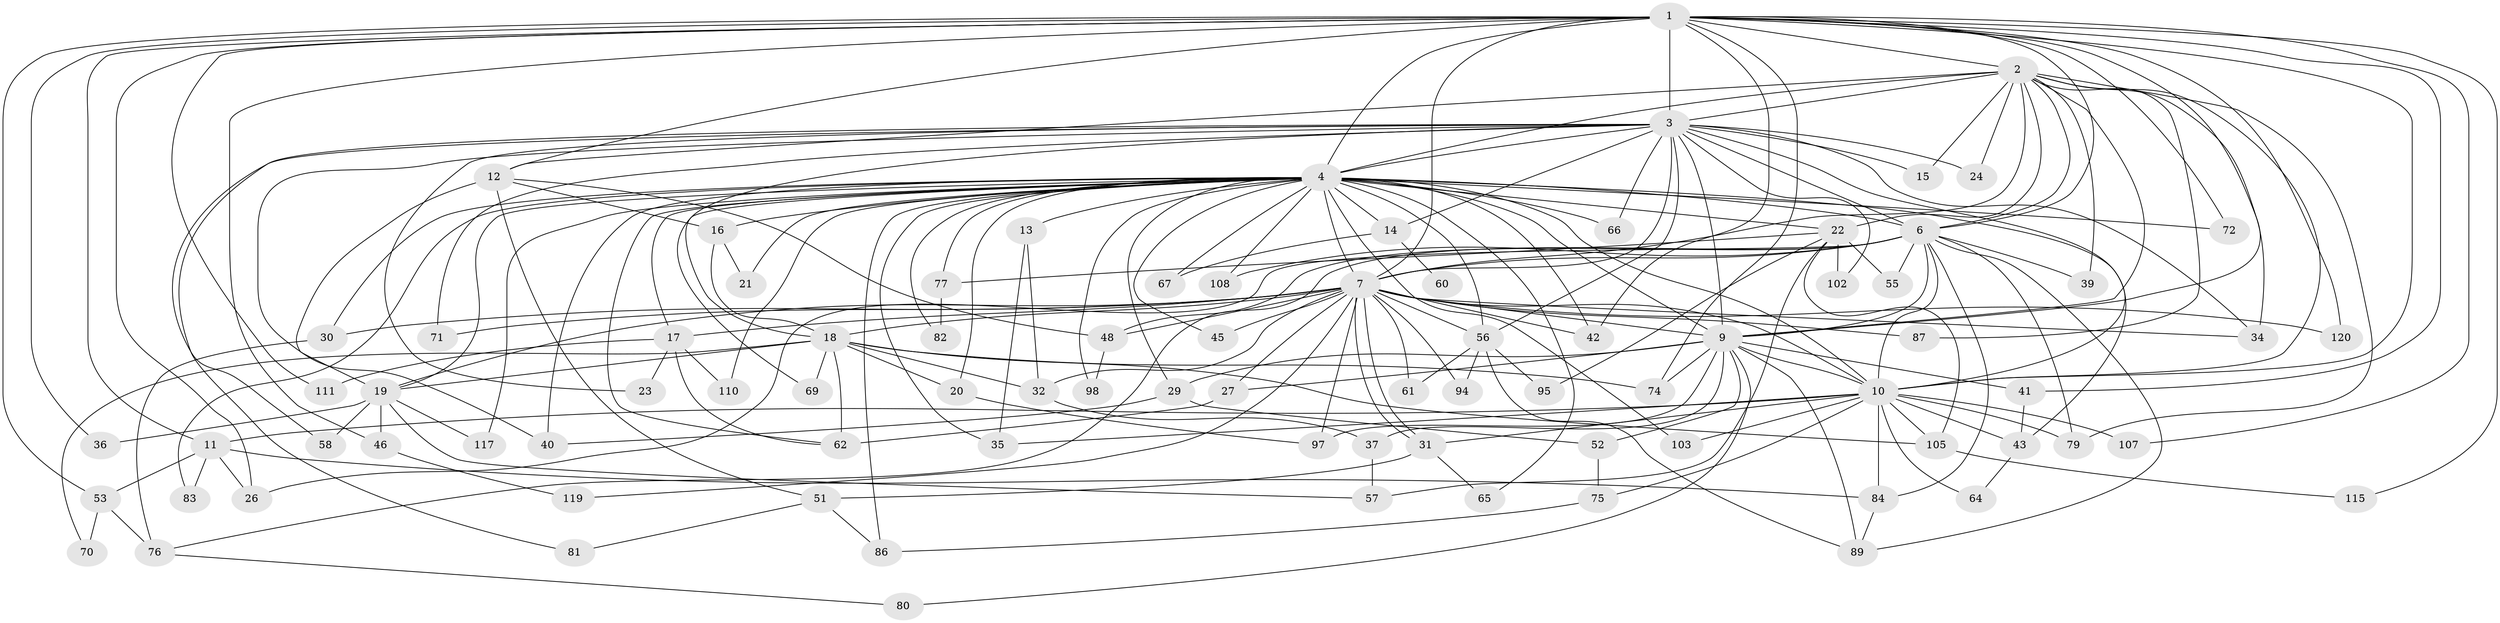 // Generated by graph-tools (version 1.1) at 2025/51/02/27/25 19:51:50]
// undirected, 86 vertices, 207 edges
graph export_dot {
graph [start="1"]
  node [color=gray90,style=filled];
  1 [super="+85"];
  2 [super="+88"];
  3 [super="+5"];
  4 [super="+8"];
  6 [super="+121"];
  7 [super="+78"];
  9 [super="+101"];
  10 [super="+90"];
  11 [super="+50"];
  12 [super="+91"];
  13;
  14 [super="+44"];
  15;
  16 [super="+54"];
  17 [super="+113"];
  18 [super="+25"];
  19 [super="+33"];
  20;
  21;
  22 [super="+28"];
  23;
  24;
  26;
  27;
  29 [super="+38"];
  30;
  31 [super="+106"];
  32;
  34 [super="+92"];
  35 [super="+96"];
  36;
  37;
  39;
  40 [super="+59"];
  41 [super="+68"];
  42 [super="+47"];
  43 [super="+49"];
  45;
  46;
  48 [super="+116"];
  51;
  52;
  53;
  55;
  56 [super="+63"];
  57 [super="+93"];
  58;
  60;
  61;
  62 [super="+73"];
  64;
  65;
  66;
  67;
  69;
  70;
  71;
  72;
  74 [super="+99"];
  75;
  76 [super="+112"];
  77;
  79 [super="+100"];
  80;
  81;
  82;
  83;
  84 [super="+109"];
  86 [super="+114"];
  87;
  89 [super="+104"];
  94;
  95;
  97;
  98;
  102;
  103;
  105 [super="+118"];
  107;
  108;
  110;
  111;
  115;
  117;
  119;
  120;
  1 -- 2;
  1 -- 3 [weight=2];
  1 -- 4 [weight=3];
  1 -- 6;
  1 -- 7;
  1 -- 9;
  1 -- 10;
  1 -- 11;
  1 -- 12;
  1 -- 26;
  1 -- 36;
  1 -- 41 [weight=2];
  1 -- 42;
  1 -- 46;
  1 -- 53;
  1 -- 72;
  1 -- 107;
  1 -- 111;
  1 -- 115;
  1 -- 120;
  1 -- 74;
  2 -- 3 [weight=3];
  2 -- 4 [weight=2];
  2 -- 6;
  2 -- 7;
  2 -- 9;
  2 -- 10;
  2 -- 12;
  2 -- 15;
  2 -- 22 [weight=2];
  2 -- 24;
  2 -- 34;
  2 -- 39;
  2 -- 79;
  2 -- 87;
  3 -- 4 [weight=4];
  3 -- 6 [weight=2];
  3 -- 7 [weight=2];
  3 -- 9 [weight=2];
  3 -- 10 [weight=2];
  3 -- 23;
  3 -- 56;
  3 -- 58;
  3 -- 66;
  3 -- 71;
  3 -- 14 [weight=2];
  3 -- 15;
  3 -- 81;
  3 -- 18;
  3 -- 24;
  3 -- 34;
  3 -- 102;
  3 -- 40;
  4 -- 6 [weight=2];
  4 -- 7 [weight=2];
  4 -- 9 [weight=2];
  4 -- 10 [weight=2];
  4 -- 13 [weight=2];
  4 -- 14;
  4 -- 16;
  4 -- 17;
  4 -- 22;
  4 -- 29;
  4 -- 30;
  4 -- 43;
  4 -- 67;
  4 -- 72;
  4 -- 77;
  4 -- 83;
  4 -- 86;
  4 -- 103;
  4 -- 110;
  4 -- 65;
  4 -- 66;
  4 -- 69;
  4 -- 82;
  4 -- 19;
  4 -- 20;
  4 -- 21;
  4 -- 98;
  4 -- 35;
  4 -- 108;
  4 -- 45;
  4 -- 117;
  4 -- 62;
  4 -- 56;
  4 -- 42;
  4 -- 40;
  6 -- 7;
  6 -- 9;
  6 -- 10 [weight=2];
  6 -- 26;
  6 -- 39;
  6 -- 55;
  6 -- 76;
  6 -- 84;
  6 -- 108;
  6 -- 48;
  6 -- 79;
  6 -- 89;
  7 -- 9;
  7 -- 10;
  7 -- 17;
  7 -- 18;
  7 -- 19;
  7 -- 27;
  7 -- 30;
  7 -- 31;
  7 -- 31;
  7 -- 34;
  7 -- 42;
  7 -- 45;
  7 -- 48;
  7 -- 56;
  7 -- 61;
  7 -- 71;
  7 -- 87;
  7 -- 94;
  7 -- 97;
  7 -- 119;
  7 -- 120;
  7 -- 32;
  9 -- 10;
  9 -- 27;
  9 -- 29 [weight=2];
  9 -- 37;
  9 -- 41;
  9 -- 52;
  9 -- 74;
  9 -- 80;
  9 -- 97;
  9 -- 89;
  10 -- 11;
  10 -- 64;
  10 -- 75;
  10 -- 79;
  10 -- 84;
  10 -- 103;
  10 -- 107;
  10 -- 35;
  10 -- 105;
  10 -- 43;
  10 -- 31;
  11 -- 83;
  11 -- 26;
  11 -- 53;
  11 -- 84;
  12 -- 16;
  12 -- 48;
  12 -- 51;
  12 -- 19;
  13 -- 32;
  13 -- 35;
  14 -- 60 [weight=2];
  14 -- 67;
  16 -- 21;
  16 -- 18;
  17 -- 23;
  17 -- 110;
  17 -- 111;
  17 -- 62;
  18 -- 20;
  18 -- 32;
  18 -- 70;
  18 -- 19;
  18 -- 69;
  18 -- 105;
  18 -- 74;
  18 -- 62;
  19 -- 36;
  19 -- 46;
  19 -- 57;
  19 -- 58;
  19 -- 117;
  20 -- 97;
  22 -- 77;
  22 -- 55;
  22 -- 102;
  22 -- 105;
  22 -- 95;
  22 -- 57;
  27 -- 62;
  29 -- 52;
  29 -- 40;
  30 -- 76;
  31 -- 51;
  31 -- 65;
  32 -- 37;
  37 -- 57;
  41 -- 43;
  43 -- 64;
  46 -- 119;
  48 -- 98;
  51 -- 81;
  51 -- 86;
  52 -- 75;
  53 -- 70;
  53 -- 76;
  56 -- 61;
  56 -- 89;
  56 -- 94;
  56 -- 95;
  75 -- 86;
  76 -- 80;
  77 -- 82;
  84 -- 89;
  105 -- 115;
}
